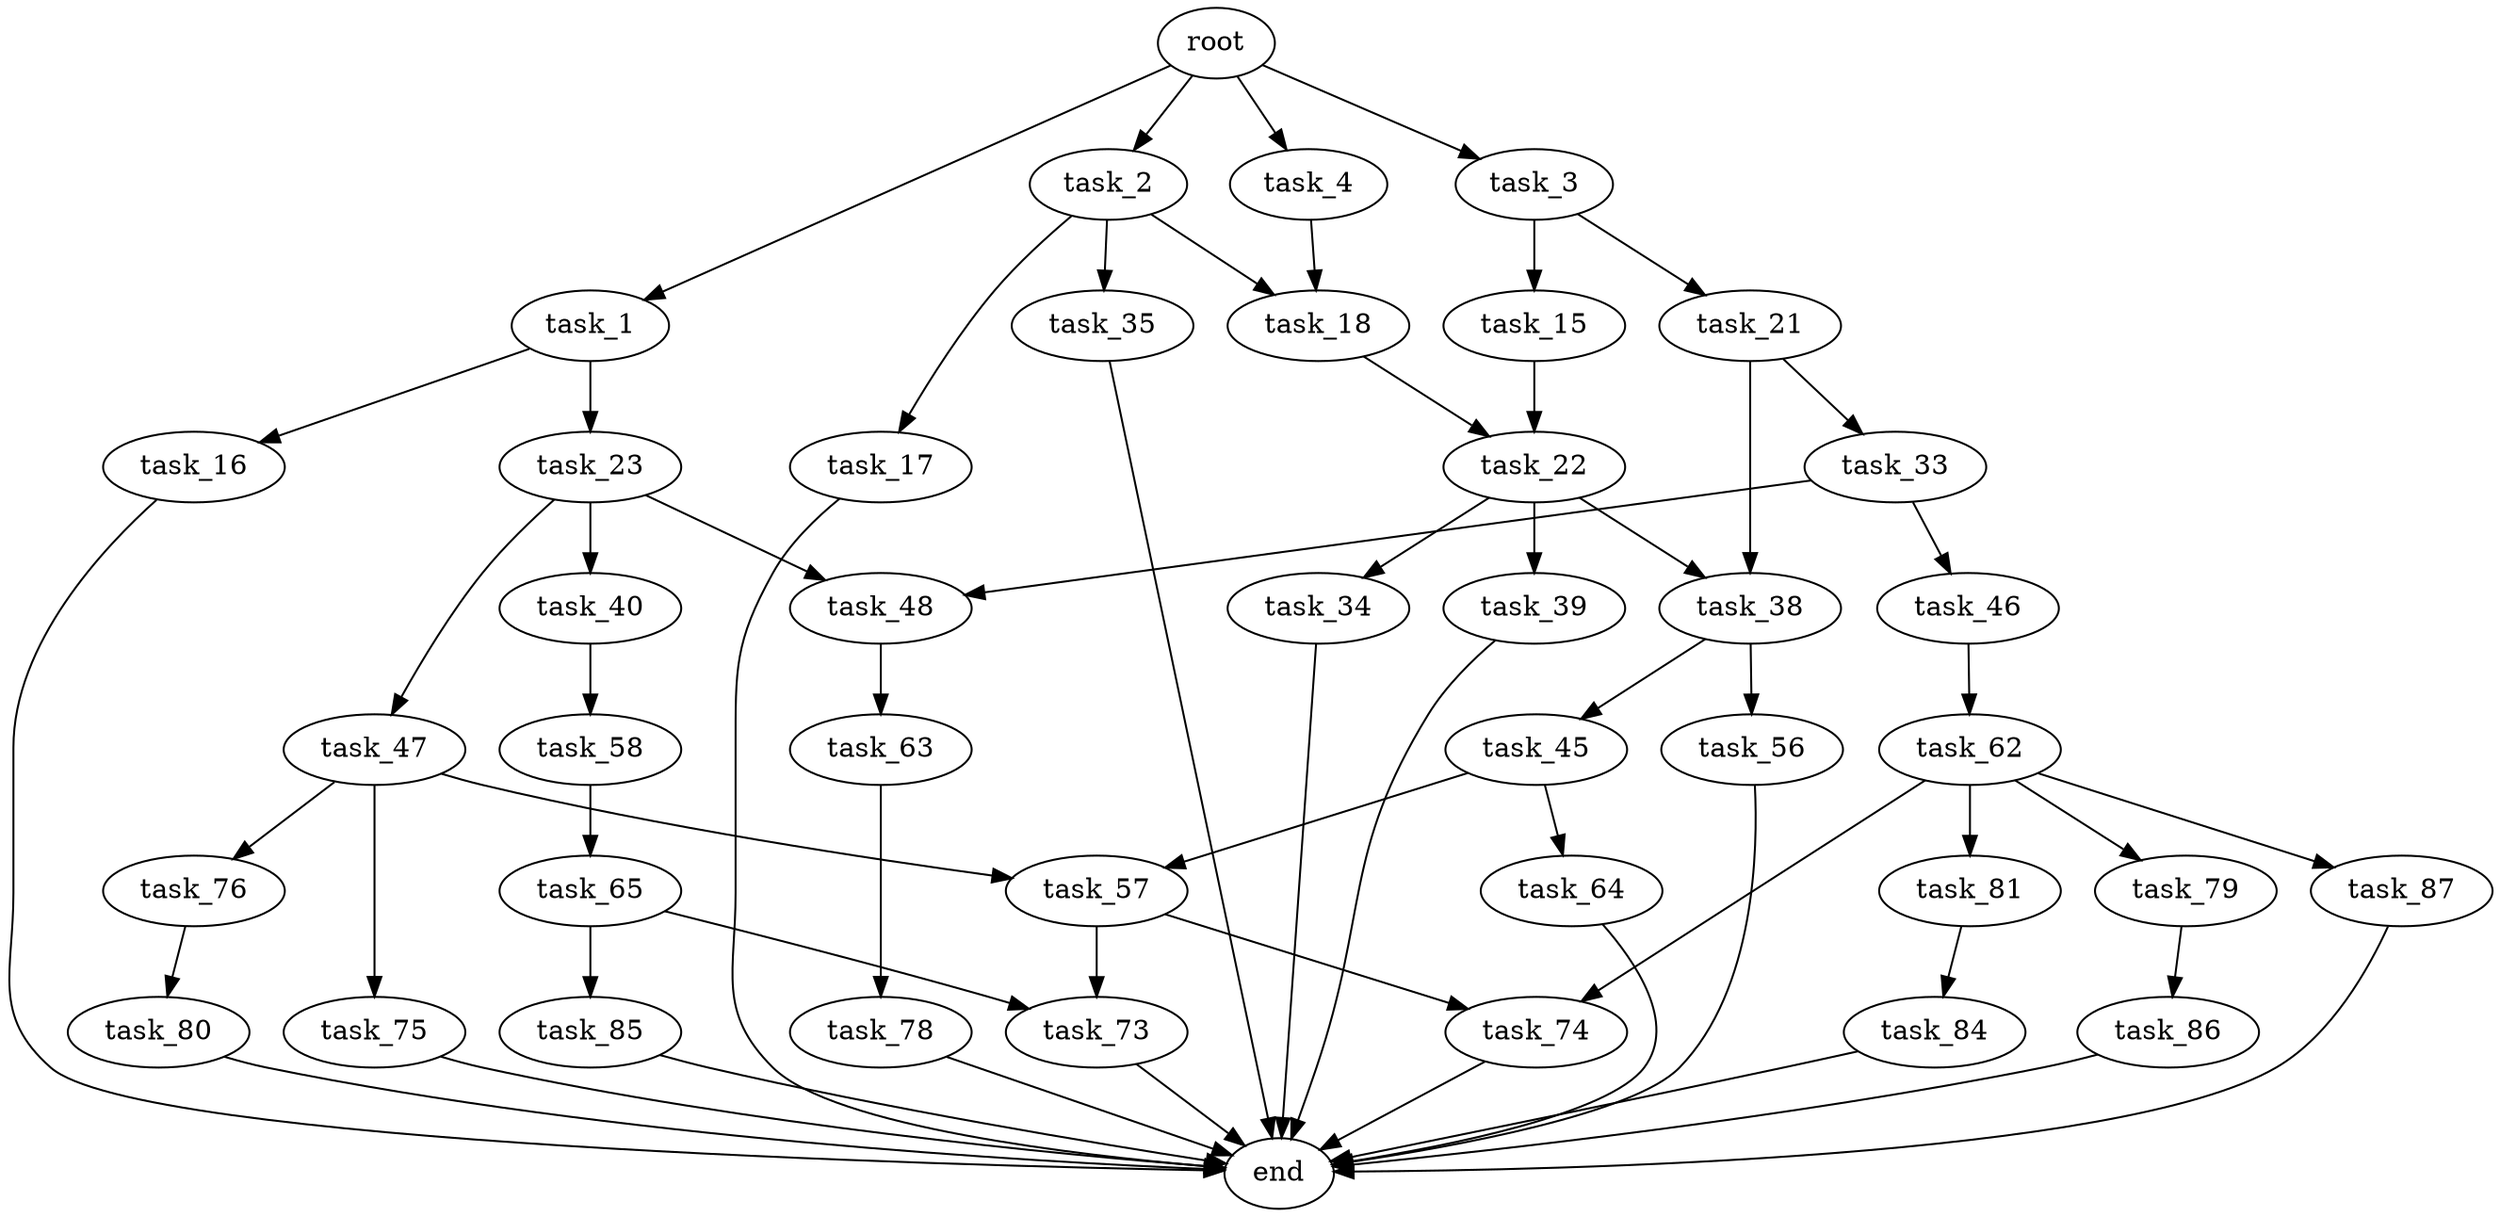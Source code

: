 digraph G {
  root [size="0.000000"];
  task_1 [size="9452848853.000000"];
  task_2 [size="15047143636.000000"];
  task_3 [size="18442532658.000000"];
  task_4 [size="30416148415.000000"];
  task_15 [size="6945015033.000000"];
  task_16 [size="393057264746.000000"];
  task_17 [size="29666410407.000000"];
  task_18 [size="872609525.000000"];
  task_21 [size="830258898929.000000"];
  task_22 [size="1073741824000.000000"];
  task_23 [size="100170287393.000000"];
  task_33 [size="231928233984.000000"];
  task_34 [size="231928233984.000000"];
  task_35 [size="1073741824000.000000"];
  task_38 [size="24338115350.000000"];
  task_39 [size="6404034725.000000"];
  task_40 [size="549755813888.000000"];
  task_45 [size="58531555627.000000"];
  task_46 [size="213698449285.000000"];
  task_47 [size="28619579697.000000"];
  task_48 [size="3349648635.000000"];
  task_56 [size="28991029248.000000"];
  task_57 [size="358122507502.000000"];
  task_58 [size="331022086487.000000"];
  task_62 [size="158151298788.000000"];
  task_63 [size="45967943673.000000"];
  task_64 [size="70175426096.000000"];
  task_65 [size="47803414807.000000"];
  task_73 [size="252650885966.000000"];
  task_74 [size="1477398299.000000"];
  task_75 [size="49773805369.000000"];
  task_76 [size="42834049049.000000"];
  task_78 [size="27783255644.000000"];
  task_79 [size="24959284247.000000"];
  task_80 [size="27360080515.000000"];
  task_81 [size="45026205408.000000"];
  task_84 [size="185080965760.000000"];
  task_85 [size="368293445632.000000"];
  task_86 [size="549755813888.000000"];
  task_87 [size="1087751478075.000000"];
  end [size="0.000000"];

  root -> task_1 [size="1.000000"];
  root -> task_2 [size="1.000000"];
  root -> task_3 [size="1.000000"];
  root -> task_4 [size="1.000000"];
  task_1 -> task_16 [size="536870912.000000"];
  task_1 -> task_23 [size="536870912.000000"];
  task_2 -> task_17 [size="301989888.000000"];
  task_2 -> task_18 [size="301989888.000000"];
  task_2 -> task_35 [size="301989888.000000"];
  task_3 -> task_15 [size="301989888.000000"];
  task_3 -> task_21 [size="301989888.000000"];
  task_4 -> task_18 [size="33554432.000000"];
  task_15 -> task_22 [size="33554432.000000"];
  task_16 -> end [size="1.000000"];
  task_17 -> end [size="1.000000"];
  task_18 -> task_22 [size="33554432.000000"];
  task_21 -> task_33 [size="536870912.000000"];
  task_21 -> task_38 [size="536870912.000000"];
  task_22 -> task_34 [size="838860800.000000"];
  task_22 -> task_38 [size="838860800.000000"];
  task_22 -> task_39 [size="838860800.000000"];
  task_23 -> task_40 [size="209715200.000000"];
  task_23 -> task_47 [size="209715200.000000"];
  task_23 -> task_48 [size="209715200.000000"];
  task_33 -> task_46 [size="301989888.000000"];
  task_33 -> task_48 [size="301989888.000000"];
  task_34 -> end [size="1.000000"];
  task_35 -> end [size="1.000000"];
  task_38 -> task_45 [size="536870912.000000"];
  task_38 -> task_56 [size="536870912.000000"];
  task_39 -> end [size="1.000000"];
  task_40 -> task_58 [size="536870912.000000"];
  task_45 -> task_57 [size="75497472.000000"];
  task_45 -> task_64 [size="75497472.000000"];
  task_46 -> task_62 [size="301989888.000000"];
  task_47 -> task_57 [size="679477248.000000"];
  task_47 -> task_75 [size="679477248.000000"];
  task_47 -> task_76 [size="679477248.000000"];
  task_48 -> task_63 [size="75497472.000000"];
  task_56 -> end [size="1.000000"];
  task_57 -> task_73 [size="301989888.000000"];
  task_57 -> task_74 [size="301989888.000000"];
  task_58 -> task_65 [size="301989888.000000"];
  task_62 -> task_74 [size="209715200.000000"];
  task_62 -> task_79 [size="209715200.000000"];
  task_62 -> task_81 [size="209715200.000000"];
  task_62 -> task_87 [size="209715200.000000"];
  task_63 -> task_78 [size="134217728.000000"];
  task_64 -> end [size="1.000000"];
  task_65 -> task_73 [size="209715200.000000"];
  task_65 -> task_85 [size="209715200.000000"];
  task_73 -> end [size="1.000000"];
  task_74 -> end [size="1.000000"];
  task_75 -> end [size="1.000000"];
  task_76 -> task_80 [size="838860800.000000"];
  task_78 -> end [size="1.000000"];
  task_79 -> task_86 [size="536870912.000000"];
  task_80 -> end [size="1.000000"];
  task_81 -> task_84 [size="33554432.000000"];
  task_84 -> end [size="1.000000"];
  task_85 -> end [size="1.000000"];
  task_86 -> end [size="1.000000"];
  task_87 -> end [size="1.000000"];
}
